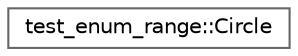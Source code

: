 digraph "类继承关系图"
{
 // LATEX_PDF_SIZE
  bgcolor="transparent";
  edge [fontname=Helvetica,fontsize=10,labelfontname=Helvetica,labelfontsize=10];
  node [fontname=Helvetica,fontsize=10,shape=box,height=0.2,width=0.4];
  rankdir="LR";
  Node0 [id="Node000000",label="test_enum_range::Circle",height=0.2,width=0.4,color="grey40", fillcolor="white", style="filled",URL="$structtest__enum__range_1_1_circle.html",tooltip=" "];
}
